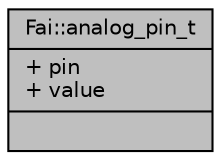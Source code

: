 digraph "Fai::analog_pin_t"
{
  edge [fontname="Helvetica",fontsize="10",labelfontname="Helvetica",labelfontsize="10"];
  node [fontname="Helvetica",fontsize="10",shape=record];
  Node1 [label="{Fai::analog_pin_t\n|+ pin\l+ value\l|}",height=0.2,width=0.4,color="black", fillcolor="grey75", style="filled", fontcolor="black"];
}
